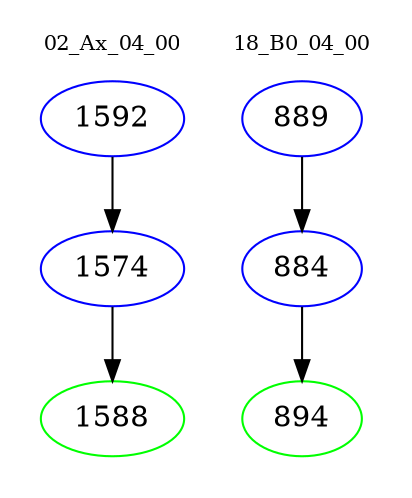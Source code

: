 digraph{
subgraph cluster_0 {
color = white
label = "02_Ax_04_00";
fontsize=10;
T0_1592 [label="1592", color="blue"]
T0_1592 -> T0_1574 [color="black"]
T0_1574 [label="1574", color="blue"]
T0_1574 -> T0_1588 [color="black"]
T0_1588 [label="1588", color="green"]
}
subgraph cluster_1 {
color = white
label = "18_B0_04_00";
fontsize=10;
T1_889 [label="889", color="blue"]
T1_889 -> T1_884 [color="black"]
T1_884 [label="884", color="blue"]
T1_884 -> T1_894 [color="black"]
T1_894 [label="894", color="green"]
}
}

